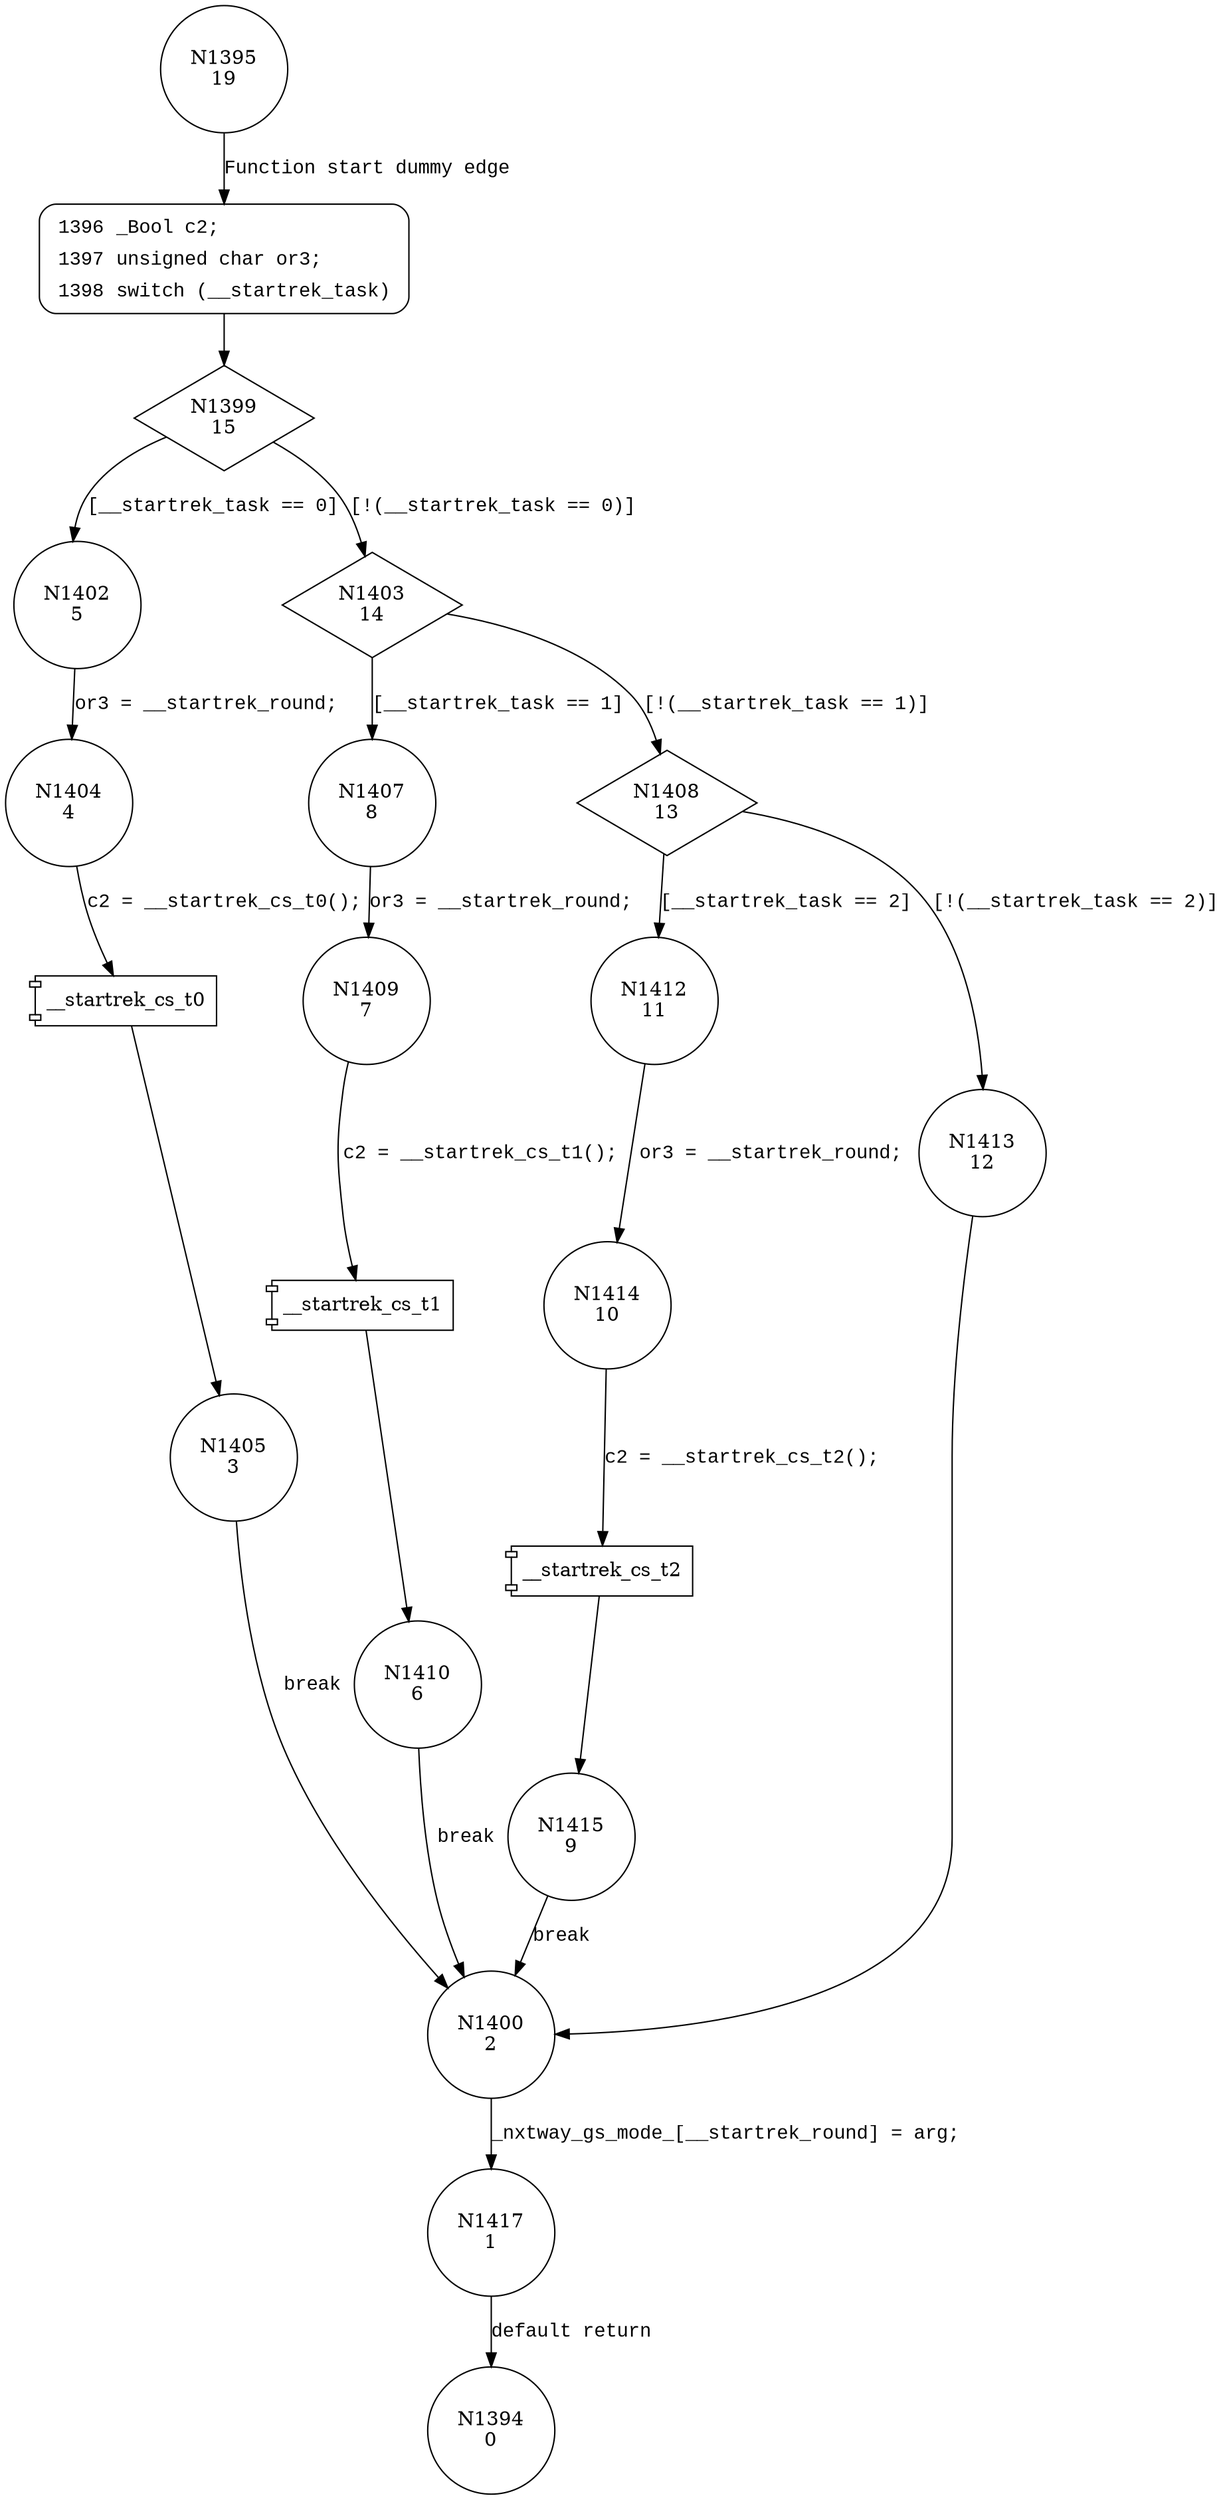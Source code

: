 digraph __startrek_write_nxtway_gs_mode {
1395 [shape="circle" label="N1395\n19"]
1396 [shape="circle" label="N1396\n18"]
1399 [shape="diamond" label="N1399\n15"]
1402 [shape="circle" label="N1402\n5"]
1403 [shape="diamond" label="N1403\n14"]
1407 [shape="circle" label="N1407\n8"]
1408 [shape="diamond" label="N1408\n13"]
1412 [shape="circle" label="N1412\n11"]
1413 [shape="circle" label="N1413\n12"]
1400 [shape="circle" label="N1400\n2"]
1417 [shape="circle" label="N1417\n1"]
1414 [shape="circle" label="N1414\n10"]
1415 [shape="circle" label="N1415\n9"]
1409 [shape="circle" label="N1409\n7"]
1410 [shape="circle" label="N1410\n6"]
1404 [shape="circle" label="N1404\n4"]
1405 [shape="circle" label="N1405\n3"]
1394 [shape="circle" label="N1394\n0"]
1396 [style="filled,bold" penwidth="1" fillcolor="white" fontname="Courier New" shape="Mrecord" label=<<table border="0" cellborder="0" cellpadding="3" bgcolor="white"><tr><td align="right">1396</td><td align="left">_Bool c2;</td></tr><tr><td align="right">1397</td><td align="left">unsigned char or3;</td></tr><tr><td align="right">1398</td><td align="left">switch (__startrek_task)</td></tr></table>>]
1396 -> 1399[label=""]
1395 -> 1396 [label="Function start dummy edge" fontname="Courier New"]
1399 -> 1402 [label="[__startrek_task == 0]" fontname="Courier New"]
1399 -> 1403 [label="[!(__startrek_task == 0)]" fontname="Courier New"]
1403 -> 1407 [label="[__startrek_task == 1]" fontname="Courier New"]
1403 -> 1408 [label="[!(__startrek_task == 1)]" fontname="Courier New"]
1408 -> 1412 [label="[__startrek_task == 2]" fontname="Courier New"]
1408 -> 1413 [label="[!(__startrek_task == 2)]" fontname="Courier New"]
1400 -> 1417 [label="_nxtway_gs_mode_[__startrek_round] = arg;" fontname="Courier New"]
1412 -> 1414 [label="or3 = __startrek_round;" fontname="Courier New"]
100002 [shape="component" label="__startrek_cs_t2"]
1414 -> 100002 [label="c2 = __startrek_cs_t2();" fontname="Courier New"]
100002 -> 1415 [label="" fontname="Courier New"]
1407 -> 1409 [label="or3 = __startrek_round;" fontname="Courier New"]
100003 [shape="component" label="__startrek_cs_t1"]
1409 -> 100003 [label="c2 = __startrek_cs_t1();" fontname="Courier New"]
100003 -> 1410 [label="" fontname="Courier New"]
1402 -> 1404 [label="or3 = __startrek_round;" fontname="Courier New"]
100004 [shape="component" label="__startrek_cs_t0"]
1404 -> 100004 [label="c2 = __startrek_cs_t0();" fontname="Courier New"]
100004 -> 1405 [label="" fontname="Courier New"]
1413 -> 1400 [label="" fontname="Courier New"]
1417 -> 1394 [label="default return" fontname="Courier New"]
1415 -> 1400 [label="break" fontname="Courier New"]
1410 -> 1400 [label="break" fontname="Courier New"]
1405 -> 1400 [label="break" fontname="Courier New"]
}